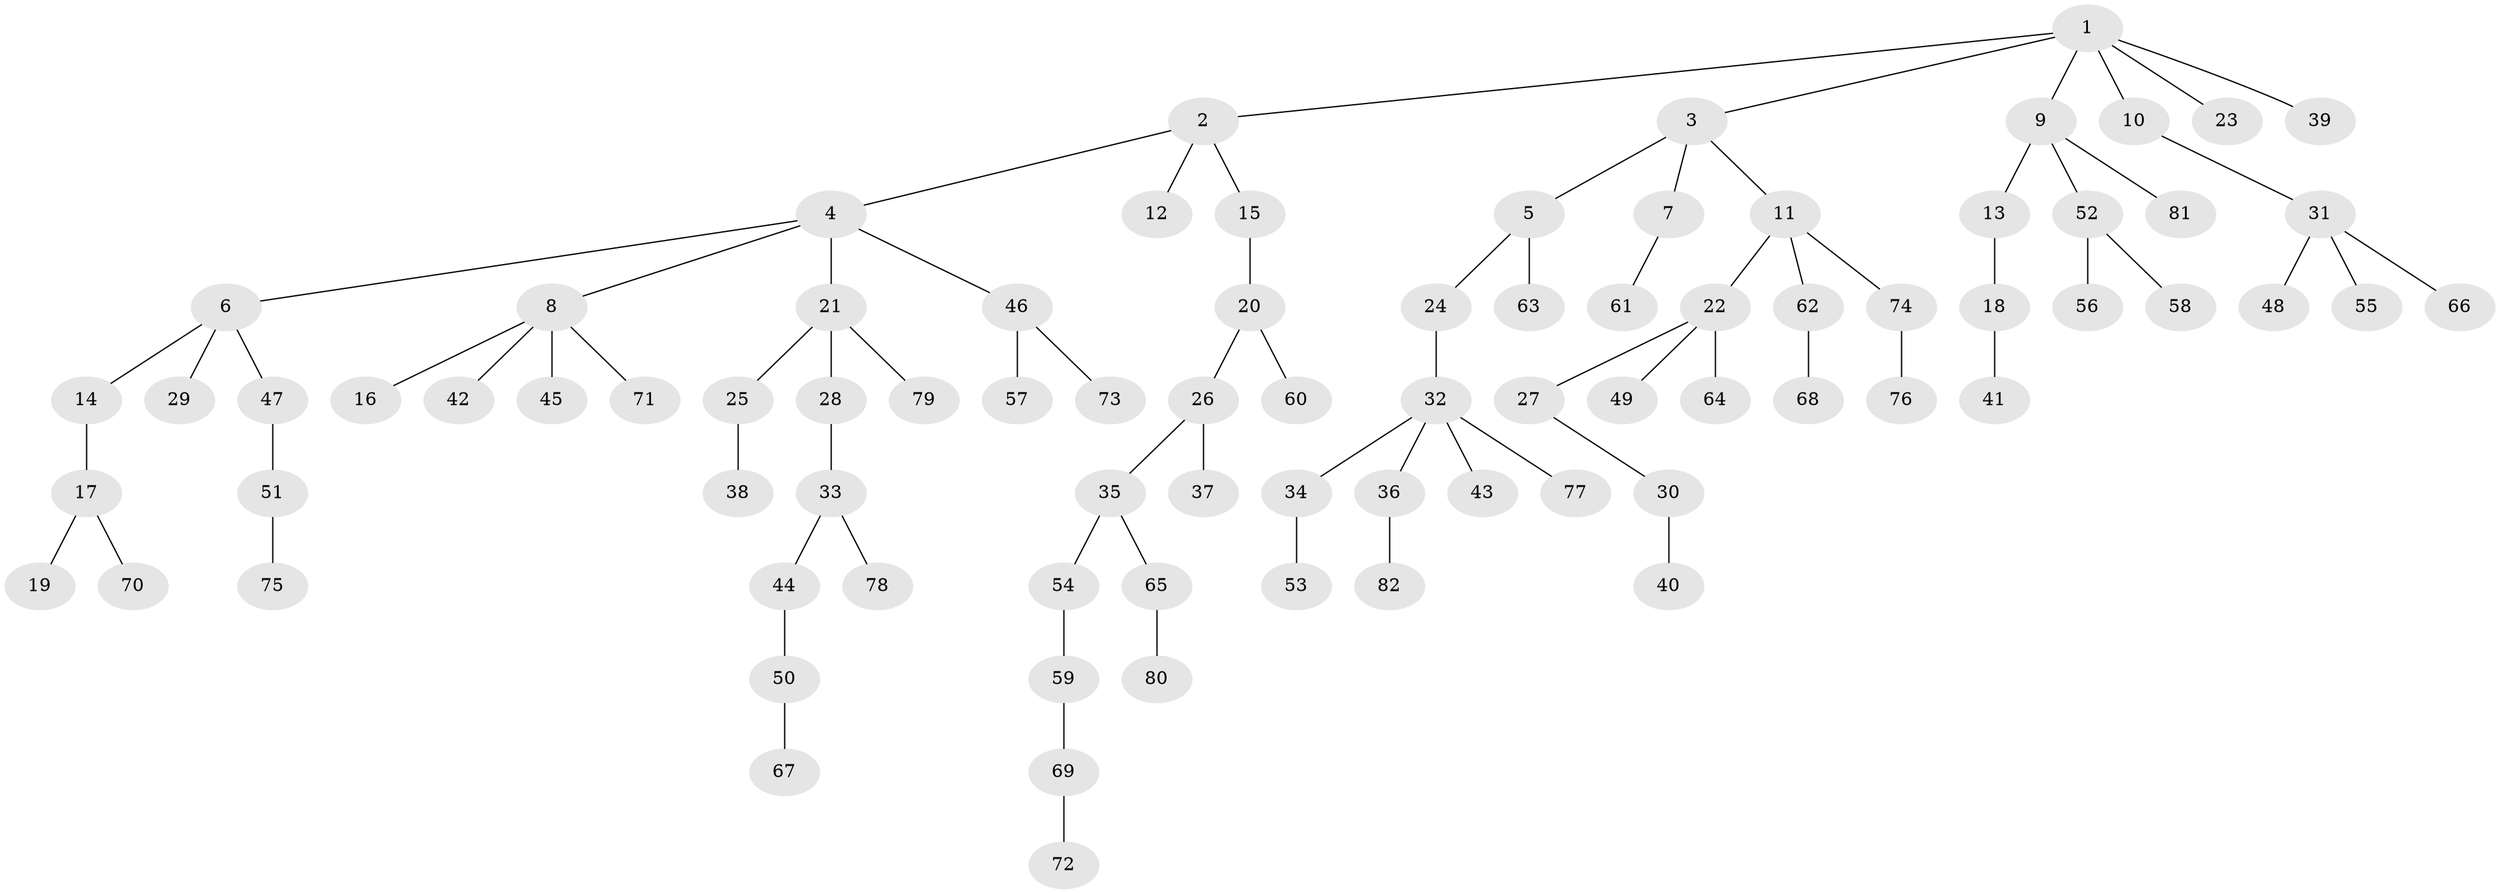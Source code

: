 // Generated by graph-tools (version 1.1) at 2025/36/03/09/25 02:36:45]
// undirected, 82 vertices, 81 edges
graph export_dot {
graph [start="1"]
  node [color=gray90,style=filled];
  1;
  2;
  3;
  4;
  5;
  6;
  7;
  8;
  9;
  10;
  11;
  12;
  13;
  14;
  15;
  16;
  17;
  18;
  19;
  20;
  21;
  22;
  23;
  24;
  25;
  26;
  27;
  28;
  29;
  30;
  31;
  32;
  33;
  34;
  35;
  36;
  37;
  38;
  39;
  40;
  41;
  42;
  43;
  44;
  45;
  46;
  47;
  48;
  49;
  50;
  51;
  52;
  53;
  54;
  55;
  56;
  57;
  58;
  59;
  60;
  61;
  62;
  63;
  64;
  65;
  66;
  67;
  68;
  69;
  70;
  71;
  72;
  73;
  74;
  75;
  76;
  77;
  78;
  79;
  80;
  81;
  82;
  1 -- 2;
  1 -- 3;
  1 -- 9;
  1 -- 10;
  1 -- 23;
  1 -- 39;
  2 -- 4;
  2 -- 12;
  2 -- 15;
  3 -- 5;
  3 -- 7;
  3 -- 11;
  4 -- 6;
  4 -- 8;
  4 -- 21;
  4 -- 46;
  5 -- 24;
  5 -- 63;
  6 -- 14;
  6 -- 29;
  6 -- 47;
  7 -- 61;
  8 -- 16;
  8 -- 42;
  8 -- 45;
  8 -- 71;
  9 -- 13;
  9 -- 52;
  9 -- 81;
  10 -- 31;
  11 -- 22;
  11 -- 62;
  11 -- 74;
  13 -- 18;
  14 -- 17;
  15 -- 20;
  17 -- 19;
  17 -- 70;
  18 -- 41;
  20 -- 26;
  20 -- 60;
  21 -- 25;
  21 -- 28;
  21 -- 79;
  22 -- 27;
  22 -- 49;
  22 -- 64;
  24 -- 32;
  25 -- 38;
  26 -- 35;
  26 -- 37;
  27 -- 30;
  28 -- 33;
  30 -- 40;
  31 -- 48;
  31 -- 55;
  31 -- 66;
  32 -- 34;
  32 -- 36;
  32 -- 43;
  32 -- 77;
  33 -- 44;
  33 -- 78;
  34 -- 53;
  35 -- 54;
  35 -- 65;
  36 -- 82;
  44 -- 50;
  46 -- 57;
  46 -- 73;
  47 -- 51;
  50 -- 67;
  51 -- 75;
  52 -- 56;
  52 -- 58;
  54 -- 59;
  59 -- 69;
  62 -- 68;
  65 -- 80;
  69 -- 72;
  74 -- 76;
}
